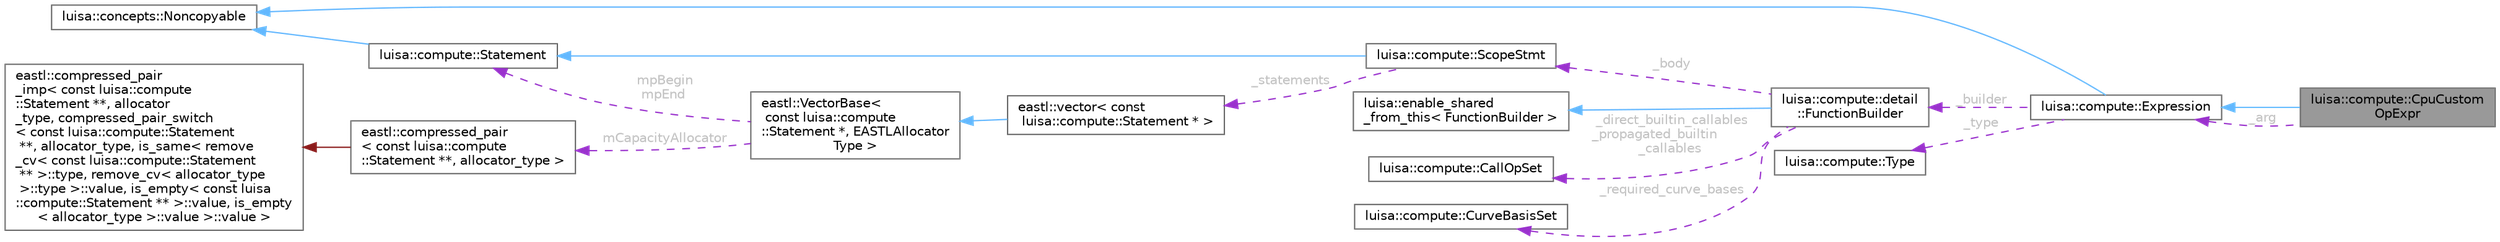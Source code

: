 digraph "luisa::compute::CpuCustomOpExpr"
{
 // LATEX_PDF_SIZE
  bgcolor="transparent";
  edge [fontname=Helvetica,fontsize=10,labelfontname=Helvetica,labelfontsize=10];
  node [fontname=Helvetica,fontsize=10,shape=box,height=0.2,width=0.4];
  rankdir="LR";
  Node1 [id="Node000001",label="luisa::compute::CpuCustom\lOpExpr",height=0.2,width=0.4,color="gray40", fillcolor="grey60", style="filled", fontcolor="black",tooltip=" "];
  Node2 -> Node1 [id="edge17_Node000001_Node000002",dir="back",color="steelblue1",style="solid",tooltip=" "];
  Node2 [id="Node000002",label="luisa::compute::Expression",height=0.2,width=0.4,color="gray40", fillcolor="white", style="filled",URL="$classluisa_1_1compute_1_1_expression.html",tooltip="Base expression class"];
  Node3 -> Node2 [id="edge18_Node000002_Node000003",dir="back",color="steelblue1",style="solid",tooltip=" "];
  Node3 [id="Node000003",label="luisa::concepts::Noncopyable",height=0.2,width=0.4,color="gray40", fillcolor="white", style="filled",URL="$structluisa_1_1concepts_1_1_noncopyable.html",tooltip=" "];
  Node4 -> Node2 [id="edge19_Node000002_Node000004",dir="back",color="darkorchid3",style="dashed",tooltip=" ",label=" _type",fontcolor="grey" ];
  Node4 [id="Node000004",label="luisa::compute::Type",height=0.2,width=0.4,color="gray40", fillcolor="white", style="filled",URL="$classluisa_1_1compute_1_1_type.html",tooltip="Type class"];
  Node5 -> Node2 [id="edge20_Node000002_Node000005",dir="back",color="darkorchid3",style="dashed",tooltip=" ",label=" _builder",fontcolor="grey" ];
  Node5 [id="Node000005",label="luisa::compute::detail\l::FunctionBuilder",height=0.2,width=0.4,color="gray40", fillcolor="white", style="filled",URL="$classluisa_1_1compute_1_1detail_1_1_function_builder.html",tooltip="Function builder."];
  Node6 -> Node5 [id="edge21_Node000005_Node000006",dir="back",color="steelblue1",style="solid",tooltip=" "];
  Node6 [id="Node000006",label="luisa::enable_shared\l_from_this\< FunctionBuilder \>",height=0.2,width=0.4,color="gray40", fillcolor="white", style="filled",tooltip=" "];
  Node7 -> Node5 [id="edge22_Node000005_Node000007",dir="back",color="darkorchid3",style="dashed",tooltip=" ",label=" _body",fontcolor="grey" ];
  Node7 [id="Node000007",label="luisa::compute::ScopeStmt",height=0.2,width=0.4,color="gray40", fillcolor="white", style="filled",URL="$classluisa_1_1compute_1_1_scope_stmt.html",tooltip="Scope statement"];
  Node8 -> Node7 [id="edge23_Node000007_Node000008",dir="back",color="steelblue1",style="solid",tooltip=" "];
  Node8 [id="Node000008",label="luisa::compute::Statement",height=0.2,width=0.4,color="gray40", fillcolor="white", style="filled",URL="$classluisa_1_1compute_1_1_statement.html",tooltip="Base statement class"];
  Node3 -> Node8 [id="edge24_Node000008_Node000003",dir="back",color="steelblue1",style="solid",tooltip=" "];
  Node9 -> Node7 [id="edge25_Node000007_Node000009",dir="back",color="darkorchid3",style="dashed",tooltip=" ",label=" _statements",fontcolor="grey" ];
  Node9 [id="Node000009",label="eastl::vector\< const\l luisa::compute::Statement * \>",height=0.2,width=0.4,color="gray40", fillcolor="white", style="filled",URL="$classeastl_1_1vector.html",tooltip=" "];
  Node10 -> Node9 [id="edge26_Node000009_Node000010",dir="back",color="steelblue1",style="solid",tooltip=" "];
  Node10 [id="Node000010",label="eastl::VectorBase\<\l const luisa::compute\l::Statement *, EASTLAllocator\lType \>",height=0.2,width=0.4,color="gray40", fillcolor="white", style="filled",URL="$structeastl_1_1_vector_base.html",tooltip=" "];
  Node8 -> Node10 [id="edge27_Node000010_Node000008",dir="back",color="darkorchid3",style="dashed",tooltip=" ",label=" mpBegin\nmpEnd",fontcolor="grey" ];
  Node11 -> Node10 [id="edge28_Node000010_Node000011",dir="back",color="darkorchid3",style="dashed",tooltip=" ",label=" mCapacityAllocator",fontcolor="grey" ];
  Node11 [id="Node000011",label="eastl::compressed_pair\l\< const luisa::compute\l::Statement **, allocator_type \>",height=0.2,width=0.4,color="gray40", fillcolor="white", style="filled",URL="$classeastl_1_1compressed__pair.html",tooltip=" "];
  Node12 -> Node11 [id="edge29_Node000011_Node000012",dir="back",color="firebrick4",style="solid",tooltip=" "];
  Node12 [id="Node000012",label="eastl::compressed_pair\l_imp\< const luisa::compute\l::Statement **, allocator\l_type, compressed_pair_switch\l\< const luisa::compute::Statement\l **, allocator_type, is_same\< remove\l_cv\< const luisa::compute::Statement\l ** \>::type, remove_cv\< allocator_type\l \>::type \>::value, is_empty\< const luisa\l::compute::Statement ** \>::value, is_empty\l\< allocator_type \>::value \>::value \>",height=0.2,width=0.4,color="gray40", fillcolor="white", style="filled",URL="$classeastl_1_1compressed__pair__imp.html",tooltip=" "];
  Node13 -> Node5 [id="edge30_Node000005_Node000013",dir="back",color="darkorchid3",style="dashed",tooltip=" ",label=" _direct_builtin_callables\n_propagated_builtin\l_callables",fontcolor="grey" ];
  Node13 [id="Node000013",label="luisa::compute::CallOpSet",height=0.2,width=0.4,color="gray40", fillcolor="white", style="filled",URL="$classluisa_1_1compute_1_1_call_op_set.html",tooltip=" "];
  Node14 -> Node5 [id="edge31_Node000005_Node000014",dir="back",color="darkorchid3",style="dashed",tooltip=" ",label=" _required_curve_bases",fontcolor="grey" ];
  Node14 [id="Node000014",label="luisa::compute::CurveBasisSet",height=0.2,width=0.4,color="gray40", fillcolor="white", style="filled",URL="$classluisa_1_1compute_1_1_curve_basis_set.html",tooltip=" "];
  Node2 -> Node1 [id="edge32_Node000001_Node000002",dir="back",color="darkorchid3",style="dashed",tooltip=" ",label=" _arg",fontcolor="grey" ];
}
